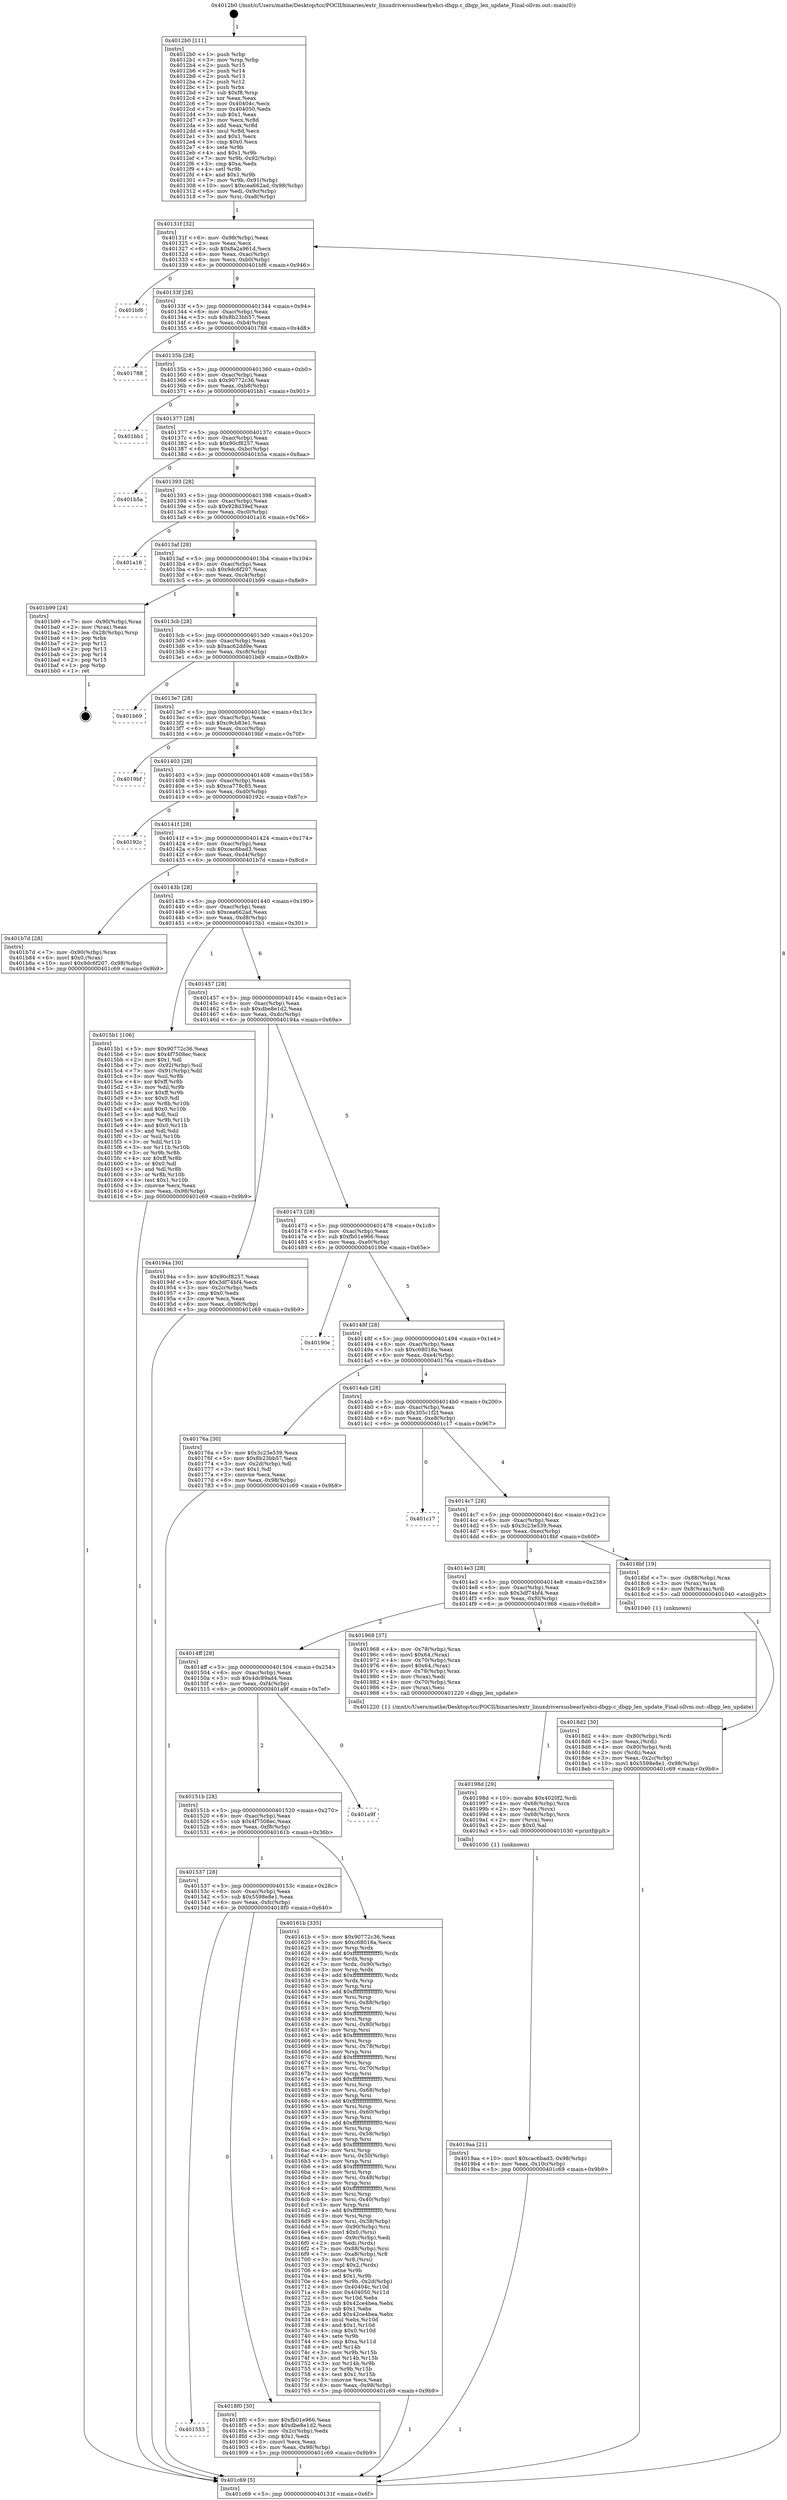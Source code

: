 digraph "0x4012b0" {
  label = "0x4012b0 (/mnt/c/Users/mathe/Desktop/tcc/POCII/binaries/extr_linuxdriversusbearlyehci-dbgp.c_dbgp_len_update_Final-ollvm.out::main(0))"
  labelloc = "t"
  node[shape=record]

  Entry [label="",width=0.3,height=0.3,shape=circle,fillcolor=black,style=filled]
  "0x40131f" [label="{
     0x40131f [32]\l
     | [instrs]\l
     &nbsp;&nbsp;0x40131f \<+6\>: mov -0x98(%rbp),%eax\l
     &nbsp;&nbsp;0x401325 \<+2\>: mov %eax,%ecx\l
     &nbsp;&nbsp;0x401327 \<+6\>: sub $0x8a2a961d,%ecx\l
     &nbsp;&nbsp;0x40132d \<+6\>: mov %eax,-0xac(%rbp)\l
     &nbsp;&nbsp;0x401333 \<+6\>: mov %ecx,-0xb0(%rbp)\l
     &nbsp;&nbsp;0x401339 \<+6\>: je 0000000000401bf6 \<main+0x946\>\l
  }"]
  "0x401bf6" [label="{
     0x401bf6\l
  }", style=dashed]
  "0x40133f" [label="{
     0x40133f [28]\l
     | [instrs]\l
     &nbsp;&nbsp;0x40133f \<+5\>: jmp 0000000000401344 \<main+0x94\>\l
     &nbsp;&nbsp;0x401344 \<+6\>: mov -0xac(%rbp),%eax\l
     &nbsp;&nbsp;0x40134a \<+5\>: sub $0x8b23bb57,%eax\l
     &nbsp;&nbsp;0x40134f \<+6\>: mov %eax,-0xb4(%rbp)\l
     &nbsp;&nbsp;0x401355 \<+6\>: je 0000000000401788 \<main+0x4d8\>\l
  }"]
  Exit [label="",width=0.3,height=0.3,shape=circle,fillcolor=black,style=filled,peripheries=2]
  "0x401788" [label="{
     0x401788\l
  }", style=dashed]
  "0x40135b" [label="{
     0x40135b [28]\l
     | [instrs]\l
     &nbsp;&nbsp;0x40135b \<+5\>: jmp 0000000000401360 \<main+0xb0\>\l
     &nbsp;&nbsp;0x401360 \<+6\>: mov -0xac(%rbp),%eax\l
     &nbsp;&nbsp;0x401366 \<+5\>: sub $0x90772c36,%eax\l
     &nbsp;&nbsp;0x40136b \<+6\>: mov %eax,-0xb8(%rbp)\l
     &nbsp;&nbsp;0x401371 \<+6\>: je 0000000000401bb1 \<main+0x901\>\l
  }"]
  "0x4019aa" [label="{
     0x4019aa [21]\l
     | [instrs]\l
     &nbsp;&nbsp;0x4019aa \<+10\>: movl $0xcac6bad3,-0x98(%rbp)\l
     &nbsp;&nbsp;0x4019b4 \<+6\>: mov %eax,-0x10c(%rbp)\l
     &nbsp;&nbsp;0x4019ba \<+5\>: jmp 0000000000401c69 \<main+0x9b9\>\l
  }"]
  "0x401bb1" [label="{
     0x401bb1\l
  }", style=dashed]
  "0x401377" [label="{
     0x401377 [28]\l
     | [instrs]\l
     &nbsp;&nbsp;0x401377 \<+5\>: jmp 000000000040137c \<main+0xcc\>\l
     &nbsp;&nbsp;0x40137c \<+6\>: mov -0xac(%rbp),%eax\l
     &nbsp;&nbsp;0x401382 \<+5\>: sub $0x90cf8257,%eax\l
     &nbsp;&nbsp;0x401387 \<+6\>: mov %eax,-0xbc(%rbp)\l
     &nbsp;&nbsp;0x40138d \<+6\>: je 0000000000401b5a \<main+0x8aa\>\l
  }"]
  "0x40198d" [label="{
     0x40198d [29]\l
     | [instrs]\l
     &nbsp;&nbsp;0x40198d \<+10\>: movabs $0x4020f2,%rdi\l
     &nbsp;&nbsp;0x401997 \<+4\>: mov -0x68(%rbp),%rcx\l
     &nbsp;&nbsp;0x40199b \<+2\>: mov %eax,(%rcx)\l
     &nbsp;&nbsp;0x40199d \<+4\>: mov -0x68(%rbp),%rcx\l
     &nbsp;&nbsp;0x4019a1 \<+2\>: mov (%rcx),%esi\l
     &nbsp;&nbsp;0x4019a3 \<+2\>: mov $0x0,%al\l
     &nbsp;&nbsp;0x4019a5 \<+5\>: call 0000000000401030 \<printf@plt\>\l
     | [calls]\l
     &nbsp;&nbsp;0x401030 \{1\} (unknown)\l
  }"]
  "0x401b5a" [label="{
     0x401b5a\l
  }", style=dashed]
  "0x401393" [label="{
     0x401393 [28]\l
     | [instrs]\l
     &nbsp;&nbsp;0x401393 \<+5\>: jmp 0000000000401398 \<main+0xe8\>\l
     &nbsp;&nbsp;0x401398 \<+6\>: mov -0xac(%rbp),%eax\l
     &nbsp;&nbsp;0x40139e \<+5\>: sub $0x928d39ef,%eax\l
     &nbsp;&nbsp;0x4013a3 \<+6\>: mov %eax,-0xc0(%rbp)\l
     &nbsp;&nbsp;0x4013a9 \<+6\>: je 0000000000401a16 \<main+0x766\>\l
  }"]
  "0x401553" [label="{
     0x401553\l
  }", style=dashed]
  "0x401a16" [label="{
     0x401a16\l
  }", style=dashed]
  "0x4013af" [label="{
     0x4013af [28]\l
     | [instrs]\l
     &nbsp;&nbsp;0x4013af \<+5\>: jmp 00000000004013b4 \<main+0x104\>\l
     &nbsp;&nbsp;0x4013b4 \<+6\>: mov -0xac(%rbp),%eax\l
     &nbsp;&nbsp;0x4013ba \<+5\>: sub $0x9dc6f207,%eax\l
     &nbsp;&nbsp;0x4013bf \<+6\>: mov %eax,-0xc4(%rbp)\l
     &nbsp;&nbsp;0x4013c5 \<+6\>: je 0000000000401b99 \<main+0x8e9\>\l
  }"]
  "0x4018f0" [label="{
     0x4018f0 [30]\l
     | [instrs]\l
     &nbsp;&nbsp;0x4018f0 \<+5\>: mov $0xfb01e966,%eax\l
     &nbsp;&nbsp;0x4018f5 \<+5\>: mov $0xdbe8e1d2,%ecx\l
     &nbsp;&nbsp;0x4018fa \<+3\>: mov -0x2c(%rbp),%edx\l
     &nbsp;&nbsp;0x4018fd \<+3\>: cmp $0x1,%edx\l
     &nbsp;&nbsp;0x401900 \<+3\>: cmovl %ecx,%eax\l
     &nbsp;&nbsp;0x401903 \<+6\>: mov %eax,-0x98(%rbp)\l
     &nbsp;&nbsp;0x401909 \<+5\>: jmp 0000000000401c69 \<main+0x9b9\>\l
  }"]
  "0x401b99" [label="{
     0x401b99 [24]\l
     | [instrs]\l
     &nbsp;&nbsp;0x401b99 \<+7\>: mov -0x90(%rbp),%rax\l
     &nbsp;&nbsp;0x401ba0 \<+2\>: mov (%rax),%eax\l
     &nbsp;&nbsp;0x401ba2 \<+4\>: lea -0x28(%rbp),%rsp\l
     &nbsp;&nbsp;0x401ba6 \<+1\>: pop %rbx\l
     &nbsp;&nbsp;0x401ba7 \<+2\>: pop %r12\l
     &nbsp;&nbsp;0x401ba9 \<+2\>: pop %r13\l
     &nbsp;&nbsp;0x401bab \<+2\>: pop %r14\l
     &nbsp;&nbsp;0x401bad \<+2\>: pop %r15\l
     &nbsp;&nbsp;0x401baf \<+1\>: pop %rbp\l
     &nbsp;&nbsp;0x401bb0 \<+1\>: ret\l
  }"]
  "0x4013cb" [label="{
     0x4013cb [28]\l
     | [instrs]\l
     &nbsp;&nbsp;0x4013cb \<+5\>: jmp 00000000004013d0 \<main+0x120\>\l
     &nbsp;&nbsp;0x4013d0 \<+6\>: mov -0xac(%rbp),%eax\l
     &nbsp;&nbsp;0x4013d6 \<+5\>: sub $0xac62dd9e,%eax\l
     &nbsp;&nbsp;0x4013db \<+6\>: mov %eax,-0xc8(%rbp)\l
     &nbsp;&nbsp;0x4013e1 \<+6\>: je 0000000000401b69 \<main+0x8b9\>\l
  }"]
  "0x4018d2" [label="{
     0x4018d2 [30]\l
     | [instrs]\l
     &nbsp;&nbsp;0x4018d2 \<+4\>: mov -0x80(%rbp),%rdi\l
     &nbsp;&nbsp;0x4018d6 \<+2\>: mov %eax,(%rdi)\l
     &nbsp;&nbsp;0x4018d8 \<+4\>: mov -0x80(%rbp),%rdi\l
     &nbsp;&nbsp;0x4018dc \<+2\>: mov (%rdi),%eax\l
     &nbsp;&nbsp;0x4018de \<+3\>: mov %eax,-0x2c(%rbp)\l
     &nbsp;&nbsp;0x4018e1 \<+10\>: movl $0x5598e8e1,-0x98(%rbp)\l
     &nbsp;&nbsp;0x4018eb \<+5\>: jmp 0000000000401c69 \<main+0x9b9\>\l
  }"]
  "0x401b69" [label="{
     0x401b69\l
  }", style=dashed]
  "0x4013e7" [label="{
     0x4013e7 [28]\l
     | [instrs]\l
     &nbsp;&nbsp;0x4013e7 \<+5\>: jmp 00000000004013ec \<main+0x13c\>\l
     &nbsp;&nbsp;0x4013ec \<+6\>: mov -0xac(%rbp),%eax\l
     &nbsp;&nbsp;0x4013f2 \<+5\>: sub $0xc9cb83e1,%eax\l
     &nbsp;&nbsp;0x4013f7 \<+6\>: mov %eax,-0xcc(%rbp)\l
     &nbsp;&nbsp;0x4013fd \<+6\>: je 00000000004019bf \<main+0x70f\>\l
  }"]
  "0x401537" [label="{
     0x401537 [28]\l
     | [instrs]\l
     &nbsp;&nbsp;0x401537 \<+5\>: jmp 000000000040153c \<main+0x28c\>\l
     &nbsp;&nbsp;0x40153c \<+6\>: mov -0xac(%rbp),%eax\l
     &nbsp;&nbsp;0x401542 \<+5\>: sub $0x5598e8e1,%eax\l
     &nbsp;&nbsp;0x401547 \<+6\>: mov %eax,-0xfc(%rbp)\l
     &nbsp;&nbsp;0x40154d \<+6\>: je 00000000004018f0 \<main+0x640\>\l
  }"]
  "0x4019bf" [label="{
     0x4019bf\l
  }", style=dashed]
  "0x401403" [label="{
     0x401403 [28]\l
     | [instrs]\l
     &nbsp;&nbsp;0x401403 \<+5\>: jmp 0000000000401408 \<main+0x158\>\l
     &nbsp;&nbsp;0x401408 \<+6\>: mov -0xac(%rbp),%eax\l
     &nbsp;&nbsp;0x40140e \<+5\>: sub $0xca778c85,%eax\l
     &nbsp;&nbsp;0x401413 \<+6\>: mov %eax,-0xd0(%rbp)\l
     &nbsp;&nbsp;0x401419 \<+6\>: je 000000000040192c \<main+0x67c\>\l
  }"]
  "0x40161b" [label="{
     0x40161b [335]\l
     | [instrs]\l
     &nbsp;&nbsp;0x40161b \<+5\>: mov $0x90772c36,%eax\l
     &nbsp;&nbsp;0x401620 \<+5\>: mov $0xc68018a,%ecx\l
     &nbsp;&nbsp;0x401625 \<+3\>: mov %rsp,%rdx\l
     &nbsp;&nbsp;0x401628 \<+4\>: add $0xfffffffffffffff0,%rdx\l
     &nbsp;&nbsp;0x40162c \<+3\>: mov %rdx,%rsp\l
     &nbsp;&nbsp;0x40162f \<+7\>: mov %rdx,-0x90(%rbp)\l
     &nbsp;&nbsp;0x401636 \<+3\>: mov %rsp,%rdx\l
     &nbsp;&nbsp;0x401639 \<+4\>: add $0xfffffffffffffff0,%rdx\l
     &nbsp;&nbsp;0x40163d \<+3\>: mov %rdx,%rsp\l
     &nbsp;&nbsp;0x401640 \<+3\>: mov %rsp,%rsi\l
     &nbsp;&nbsp;0x401643 \<+4\>: add $0xfffffffffffffff0,%rsi\l
     &nbsp;&nbsp;0x401647 \<+3\>: mov %rsi,%rsp\l
     &nbsp;&nbsp;0x40164a \<+7\>: mov %rsi,-0x88(%rbp)\l
     &nbsp;&nbsp;0x401651 \<+3\>: mov %rsp,%rsi\l
     &nbsp;&nbsp;0x401654 \<+4\>: add $0xfffffffffffffff0,%rsi\l
     &nbsp;&nbsp;0x401658 \<+3\>: mov %rsi,%rsp\l
     &nbsp;&nbsp;0x40165b \<+4\>: mov %rsi,-0x80(%rbp)\l
     &nbsp;&nbsp;0x40165f \<+3\>: mov %rsp,%rsi\l
     &nbsp;&nbsp;0x401662 \<+4\>: add $0xfffffffffffffff0,%rsi\l
     &nbsp;&nbsp;0x401666 \<+3\>: mov %rsi,%rsp\l
     &nbsp;&nbsp;0x401669 \<+4\>: mov %rsi,-0x78(%rbp)\l
     &nbsp;&nbsp;0x40166d \<+3\>: mov %rsp,%rsi\l
     &nbsp;&nbsp;0x401670 \<+4\>: add $0xfffffffffffffff0,%rsi\l
     &nbsp;&nbsp;0x401674 \<+3\>: mov %rsi,%rsp\l
     &nbsp;&nbsp;0x401677 \<+4\>: mov %rsi,-0x70(%rbp)\l
     &nbsp;&nbsp;0x40167b \<+3\>: mov %rsp,%rsi\l
     &nbsp;&nbsp;0x40167e \<+4\>: add $0xfffffffffffffff0,%rsi\l
     &nbsp;&nbsp;0x401682 \<+3\>: mov %rsi,%rsp\l
     &nbsp;&nbsp;0x401685 \<+4\>: mov %rsi,-0x68(%rbp)\l
     &nbsp;&nbsp;0x401689 \<+3\>: mov %rsp,%rsi\l
     &nbsp;&nbsp;0x40168c \<+4\>: add $0xfffffffffffffff0,%rsi\l
     &nbsp;&nbsp;0x401690 \<+3\>: mov %rsi,%rsp\l
     &nbsp;&nbsp;0x401693 \<+4\>: mov %rsi,-0x60(%rbp)\l
     &nbsp;&nbsp;0x401697 \<+3\>: mov %rsp,%rsi\l
     &nbsp;&nbsp;0x40169a \<+4\>: add $0xfffffffffffffff0,%rsi\l
     &nbsp;&nbsp;0x40169e \<+3\>: mov %rsi,%rsp\l
     &nbsp;&nbsp;0x4016a1 \<+4\>: mov %rsi,-0x58(%rbp)\l
     &nbsp;&nbsp;0x4016a5 \<+3\>: mov %rsp,%rsi\l
     &nbsp;&nbsp;0x4016a8 \<+4\>: add $0xfffffffffffffff0,%rsi\l
     &nbsp;&nbsp;0x4016ac \<+3\>: mov %rsi,%rsp\l
     &nbsp;&nbsp;0x4016af \<+4\>: mov %rsi,-0x50(%rbp)\l
     &nbsp;&nbsp;0x4016b3 \<+3\>: mov %rsp,%rsi\l
     &nbsp;&nbsp;0x4016b6 \<+4\>: add $0xfffffffffffffff0,%rsi\l
     &nbsp;&nbsp;0x4016ba \<+3\>: mov %rsi,%rsp\l
     &nbsp;&nbsp;0x4016bd \<+4\>: mov %rsi,-0x48(%rbp)\l
     &nbsp;&nbsp;0x4016c1 \<+3\>: mov %rsp,%rsi\l
     &nbsp;&nbsp;0x4016c4 \<+4\>: add $0xfffffffffffffff0,%rsi\l
     &nbsp;&nbsp;0x4016c8 \<+3\>: mov %rsi,%rsp\l
     &nbsp;&nbsp;0x4016cb \<+4\>: mov %rsi,-0x40(%rbp)\l
     &nbsp;&nbsp;0x4016cf \<+3\>: mov %rsp,%rsi\l
     &nbsp;&nbsp;0x4016d2 \<+4\>: add $0xfffffffffffffff0,%rsi\l
     &nbsp;&nbsp;0x4016d6 \<+3\>: mov %rsi,%rsp\l
     &nbsp;&nbsp;0x4016d9 \<+4\>: mov %rsi,-0x38(%rbp)\l
     &nbsp;&nbsp;0x4016dd \<+7\>: mov -0x90(%rbp),%rsi\l
     &nbsp;&nbsp;0x4016e4 \<+6\>: movl $0x0,(%rsi)\l
     &nbsp;&nbsp;0x4016ea \<+6\>: mov -0x9c(%rbp),%edi\l
     &nbsp;&nbsp;0x4016f0 \<+2\>: mov %edi,(%rdx)\l
     &nbsp;&nbsp;0x4016f2 \<+7\>: mov -0x88(%rbp),%rsi\l
     &nbsp;&nbsp;0x4016f9 \<+7\>: mov -0xa8(%rbp),%r8\l
     &nbsp;&nbsp;0x401700 \<+3\>: mov %r8,(%rsi)\l
     &nbsp;&nbsp;0x401703 \<+3\>: cmpl $0x2,(%rdx)\l
     &nbsp;&nbsp;0x401706 \<+4\>: setne %r9b\l
     &nbsp;&nbsp;0x40170a \<+4\>: and $0x1,%r9b\l
     &nbsp;&nbsp;0x40170e \<+4\>: mov %r9b,-0x2d(%rbp)\l
     &nbsp;&nbsp;0x401712 \<+8\>: mov 0x40404c,%r10d\l
     &nbsp;&nbsp;0x40171a \<+8\>: mov 0x404050,%r11d\l
     &nbsp;&nbsp;0x401722 \<+3\>: mov %r10d,%ebx\l
     &nbsp;&nbsp;0x401725 \<+6\>: sub $0x42ce4bea,%ebx\l
     &nbsp;&nbsp;0x40172b \<+3\>: sub $0x1,%ebx\l
     &nbsp;&nbsp;0x40172e \<+6\>: add $0x42ce4bea,%ebx\l
     &nbsp;&nbsp;0x401734 \<+4\>: imul %ebx,%r10d\l
     &nbsp;&nbsp;0x401738 \<+4\>: and $0x1,%r10d\l
     &nbsp;&nbsp;0x40173c \<+4\>: cmp $0x0,%r10d\l
     &nbsp;&nbsp;0x401740 \<+4\>: sete %r9b\l
     &nbsp;&nbsp;0x401744 \<+4\>: cmp $0xa,%r11d\l
     &nbsp;&nbsp;0x401748 \<+4\>: setl %r14b\l
     &nbsp;&nbsp;0x40174c \<+3\>: mov %r9b,%r15b\l
     &nbsp;&nbsp;0x40174f \<+3\>: and %r14b,%r15b\l
     &nbsp;&nbsp;0x401752 \<+3\>: xor %r14b,%r9b\l
     &nbsp;&nbsp;0x401755 \<+3\>: or %r9b,%r15b\l
     &nbsp;&nbsp;0x401758 \<+4\>: test $0x1,%r15b\l
     &nbsp;&nbsp;0x40175c \<+3\>: cmovne %ecx,%eax\l
     &nbsp;&nbsp;0x40175f \<+6\>: mov %eax,-0x98(%rbp)\l
     &nbsp;&nbsp;0x401765 \<+5\>: jmp 0000000000401c69 \<main+0x9b9\>\l
  }"]
  "0x40192c" [label="{
     0x40192c\l
  }", style=dashed]
  "0x40141f" [label="{
     0x40141f [28]\l
     | [instrs]\l
     &nbsp;&nbsp;0x40141f \<+5\>: jmp 0000000000401424 \<main+0x174\>\l
     &nbsp;&nbsp;0x401424 \<+6\>: mov -0xac(%rbp),%eax\l
     &nbsp;&nbsp;0x40142a \<+5\>: sub $0xcac6bad3,%eax\l
     &nbsp;&nbsp;0x40142f \<+6\>: mov %eax,-0xd4(%rbp)\l
     &nbsp;&nbsp;0x401435 \<+6\>: je 0000000000401b7d \<main+0x8cd\>\l
  }"]
  "0x40151b" [label="{
     0x40151b [28]\l
     | [instrs]\l
     &nbsp;&nbsp;0x40151b \<+5\>: jmp 0000000000401520 \<main+0x270\>\l
     &nbsp;&nbsp;0x401520 \<+6\>: mov -0xac(%rbp),%eax\l
     &nbsp;&nbsp;0x401526 \<+5\>: sub $0x4f7508ec,%eax\l
     &nbsp;&nbsp;0x40152b \<+6\>: mov %eax,-0xf8(%rbp)\l
     &nbsp;&nbsp;0x401531 \<+6\>: je 000000000040161b \<main+0x36b\>\l
  }"]
  "0x401b7d" [label="{
     0x401b7d [28]\l
     | [instrs]\l
     &nbsp;&nbsp;0x401b7d \<+7\>: mov -0x90(%rbp),%rax\l
     &nbsp;&nbsp;0x401b84 \<+6\>: movl $0x0,(%rax)\l
     &nbsp;&nbsp;0x401b8a \<+10\>: movl $0x9dc6f207,-0x98(%rbp)\l
     &nbsp;&nbsp;0x401b94 \<+5\>: jmp 0000000000401c69 \<main+0x9b9\>\l
  }"]
  "0x40143b" [label="{
     0x40143b [28]\l
     | [instrs]\l
     &nbsp;&nbsp;0x40143b \<+5\>: jmp 0000000000401440 \<main+0x190\>\l
     &nbsp;&nbsp;0x401440 \<+6\>: mov -0xac(%rbp),%eax\l
     &nbsp;&nbsp;0x401446 \<+5\>: sub $0xcea662ad,%eax\l
     &nbsp;&nbsp;0x40144b \<+6\>: mov %eax,-0xd8(%rbp)\l
     &nbsp;&nbsp;0x401451 \<+6\>: je 00000000004015b1 \<main+0x301\>\l
  }"]
  "0x401a9f" [label="{
     0x401a9f\l
  }", style=dashed]
  "0x4015b1" [label="{
     0x4015b1 [106]\l
     | [instrs]\l
     &nbsp;&nbsp;0x4015b1 \<+5\>: mov $0x90772c36,%eax\l
     &nbsp;&nbsp;0x4015b6 \<+5\>: mov $0x4f7508ec,%ecx\l
     &nbsp;&nbsp;0x4015bb \<+2\>: mov $0x1,%dl\l
     &nbsp;&nbsp;0x4015bd \<+7\>: mov -0x92(%rbp),%sil\l
     &nbsp;&nbsp;0x4015c4 \<+7\>: mov -0x91(%rbp),%dil\l
     &nbsp;&nbsp;0x4015cb \<+3\>: mov %sil,%r8b\l
     &nbsp;&nbsp;0x4015ce \<+4\>: xor $0xff,%r8b\l
     &nbsp;&nbsp;0x4015d2 \<+3\>: mov %dil,%r9b\l
     &nbsp;&nbsp;0x4015d5 \<+4\>: xor $0xff,%r9b\l
     &nbsp;&nbsp;0x4015d9 \<+3\>: xor $0x0,%dl\l
     &nbsp;&nbsp;0x4015dc \<+3\>: mov %r8b,%r10b\l
     &nbsp;&nbsp;0x4015df \<+4\>: and $0x0,%r10b\l
     &nbsp;&nbsp;0x4015e3 \<+3\>: and %dl,%sil\l
     &nbsp;&nbsp;0x4015e6 \<+3\>: mov %r9b,%r11b\l
     &nbsp;&nbsp;0x4015e9 \<+4\>: and $0x0,%r11b\l
     &nbsp;&nbsp;0x4015ed \<+3\>: and %dl,%dil\l
     &nbsp;&nbsp;0x4015f0 \<+3\>: or %sil,%r10b\l
     &nbsp;&nbsp;0x4015f3 \<+3\>: or %dil,%r11b\l
     &nbsp;&nbsp;0x4015f6 \<+3\>: xor %r11b,%r10b\l
     &nbsp;&nbsp;0x4015f9 \<+3\>: or %r9b,%r8b\l
     &nbsp;&nbsp;0x4015fc \<+4\>: xor $0xff,%r8b\l
     &nbsp;&nbsp;0x401600 \<+3\>: or $0x0,%dl\l
     &nbsp;&nbsp;0x401603 \<+3\>: and %dl,%r8b\l
     &nbsp;&nbsp;0x401606 \<+3\>: or %r8b,%r10b\l
     &nbsp;&nbsp;0x401609 \<+4\>: test $0x1,%r10b\l
     &nbsp;&nbsp;0x40160d \<+3\>: cmovne %ecx,%eax\l
     &nbsp;&nbsp;0x401610 \<+6\>: mov %eax,-0x98(%rbp)\l
     &nbsp;&nbsp;0x401616 \<+5\>: jmp 0000000000401c69 \<main+0x9b9\>\l
  }"]
  "0x401457" [label="{
     0x401457 [28]\l
     | [instrs]\l
     &nbsp;&nbsp;0x401457 \<+5\>: jmp 000000000040145c \<main+0x1ac\>\l
     &nbsp;&nbsp;0x40145c \<+6\>: mov -0xac(%rbp),%eax\l
     &nbsp;&nbsp;0x401462 \<+5\>: sub $0xdbe8e1d2,%eax\l
     &nbsp;&nbsp;0x401467 \<+6\>: mov %eax,-0xdc(%rbp)\l
     &nbsp;&nbsp;0x40146d \<+6\>: je 000000000040194a \<main+0x69a\>\l
  }"]
  "0x401c69" [label="{
     0x401c69 [5]\l
     | [instrs]\l
     &nbsp;&nbsp;0x401c69 \<+5\>: jmp 000000000040131f \<main+0x6f\>\l
  }"]
  "0x4012b0" [label="{
     0x4012b0 [111]\l
     | [instrs]\l
     &nbsp;&nbsp;0x4012b0 \<+1\>: push %rbp\l
     &nbsp;&nbsp;0x4012b1 \<+3\>: mov %rsp,%rbp\l
     &nbsp;&nbsp;0x4012b4 \<+2\>: push %r15\l
     &nbsp;&nbsp;0x4012b6 \<+2\>: push %r14\l
     &nbsp;&nbsp;0x4012b8 \<+2\>: push %r13\l
     &nbsp;&nbsp;0x4012ba \<+2\>: push %r12\l
     &nbsp;&nbsp;0x4012bc \<+1\>: push %rbx\l
     &nbsp;&nbsp;0x4012bd \<+7\>: sub $0xf8,%rsp\l
     &nbsp;&nbsp;0x4012c4 \<+2\>: xor %eax,%eax\l
     &nbsp;&nbsp;0x4012c6 \<+7\>: mov 0x40404c,%ecx\l
     &nbsp;&nbsp;0x4012cd \<+7\>: mov 0x404050,%edx\l
     &nbsp;&nbsp;0x4012d4 \<+3\>: sub $0x1,%eax\l
     &nbsp;&nbsp;0x4012d7 \<+3\>: mov %ecx,%r8d\l
     &nbsp;&nbsp;0x4012da \<+3\>: add %eax,%r8d\l
     &nbsp;&nbsp;0x4012dd \<+4\>: imul %r8d,%ecx\l
     &nbsp;&nbsp;0x4012e1 \<+3\>: and $0x1,%ecx\l
     &nbsp;&nbsp;0x4012e4 \<+3\>: cmp $0x0,%ecx\l
     &nbsp;&nbsp;0x4012e7 \<+4\>: sete %r9b\l
     &nbsp;&nbsp;0x4012eb \<+4\>: and $0x1,%r9b\l
     &nbsp;&nbsp;0x4012ef \<+7\>: mov %r9b,-0x92(%rbp)\l
     &nbsp;&nbsp;0x4012f6 \<+3\>: cmp $0xa,%edx\l
     &nbsp;&nbsp;0x4012f9 \<+4\>: setl %r9b\l
     &nbsp;&nbsp;0x4012fd \<+4\>: and $0x1,%r9b\l
     &nbsp;&nbsp;0x401301 \<+7\>: mov %r9b,-0x91(%rbp)\l
     &nbsp;&nbsp;0x401308 \<+10\>: movl $0xcea662ad,-0x98(%rbp)\l
     &nbsp;&nbsp;0x401312 \<+6\>: mov %edi,-0x9c(%rbp)\l
     &nbsp;&nbsp;0x401318 \<+7\>: mov %rsi,-0xa8(%rbp)\l
  }"]
  "0x4014ff" [label="{
     0x4014ff [28]\l
     | [instrs]\l
     &nbsp;&nbsp;0x4014ff \<+5\>: jmp 0000000000401504 \<main+0x254\>\l
     &nbsp;&nbsp;0x401504 \<+6\>: mov -0xac(%rbp),%eax\l
     &nbsp;&nbsp;0x40150a \<+5\>: sub $0x4dc89ad4,%eax\l
     &nbsp;&nbsp;0x40150f \<+6\>: mov %eax,-0xf4(%rbp)\l
     &nbsp;&nbsp;0x401515 \<+6\>: je 0000000000401a9f \<main+0x7ef\>\l
  }"]
  "0x40194a" [label="{
     0x40194a [30]\l
     | [instrs]\l
     &nbsp;&nbsp;0x40194a \<+5\>: mov $0x90cf8257,%eax\l
     &nbsp;&nbsp;0x40194f \<+5\>: mov $0x3df74bf4,%ecx\l
     &nbsp;&nbsp;0x401954 \<+3\>: mov -0x2c(%rbp),%edx\l
     &nbsp;&nbsp;0x401957 \<+3\>: cmp $0x0,%edx\l
     &nbsp;&nbsp;0x40195a \<+3\>: cmove %ecx,%eax\l
     &nbsp;&nbsp;0x40195d \<+6\>: mov %eax,-0x98(%rbp)\l
     &nbsp;&nbsp;0x401963 \<+5\>: jmp 0000000000401c69 \<main+0x9b9\>\l
  }"]
  "0x401473" [label="{
     0x401473 [28]\l
     | [instrs]\l
     &nbsp;&nbsp;0x401473 \<+5\>: jmp 0000000000401478 \<main+0x1c8\>\l
     &nbsp;&nbsp;0x401478 \<+6\>: mov -0xac(%rbp),%eax\l
     &nbsp;&nbsp;0x40147e \<+5\>: sub $0xfb01e966,%eax\l
     &nbsp;&nbsp;0x401483 \<+6\>: mov %eax,-0xe0(%rbp)\l
     &nbsp;&nbsp;0x401489 \<+6\>: je 000000000040190e \<main+0x65e\>\l
  }"]
  "0x401968" [label="{
     0x401968 [37]\l
     | [instrs]\l
     &nbsp;&nbsp;0x401968 \<+4\>: mov -0x78(%rbp),%rax\l
     &nbsp;&nbsp;0x40196c \<+6\>: movl $0x64,(%rax)\l
     &nbsp;&nbsp;0x401972 \<+4\>: mov -0x70(%rbp),%rax\l
     &nbsp;&nbsp;0x401976 \<+6\>: movl $0x64,(%rax)\l
     &nbsp;&nbsp;0x40197c \<+4\>: mov -0x78(%rbp),%rax\l
     &nbsp;&nbsp;0x401980 \<+2\>: mov (%rax),%edi\l
     &nbsp;&nbsp;0x401982 \<+4\>: mov -0x70(%rbp),%rax\l
     &nbsp;&nbsp;0x401986 \<+2\>: mov (%rax),%esi\l
     &nbsp;&nbsp;0x401988 \<+5\>: call 0000000000401220 \<dbgp_len_update\>\l
     | [calls]\l
     &nbsp;&nbsp;0x401220 \{1\} (/mnt/c/Users/mathe/Desktop/tcc/POCII/binaries/extr_linuxdriversusbearlyehci-dbgp.c_dbgp_len_update_Final-ollvm.out::dbgp_len_update)\l
  }"]
  "0x40190e" [label="{
     0x40190e\l
  }", style=dashed]
  "0x40148f" [label="{
     0x40148f [28]\l
     | [instrs]\l
     &nbsp;&nbsp;0x40148f \<+5\>: jmp 0000000000401494 \<main+0x1e4\>\l
     &nbsp;&nbsp;0x401494 \<+6\>: mov -0xac(%rbp),%eax\l
     &nbsp;&nbsp;0x40149a \<+5\>: sub $0xc68018a,%eax\l
     &nbsp;&nbsp;0x40149f \<+6\>: mov %eax,-0xe4(%rbp)\l
     &nbsp;&nbsp;0x4014a5 \<+6\>: je 000000000040176a \<main+0x4ba\>\l
  }"]
  "0x4014e3" [label="{
     0x4014e3 [28]\l
     | [instrs]\l
     &nbsp;&nbsp;0x4014e3 \<+5\>: jmp 00000000004014e8 \<main+0x238\>\l
     &nbsp;&nbsp;0x4014e8 \<+6\>: mov -0xac(%rbp),%eax\l
     &nbsp;&nbsp;0x4014ee \<+5\>: sub $0x3df74bf4,%eax\l
     &nbsp;&nbsp;0x4014f3 \<+6\>: mov %eax,-0xf0(%rbp)\l
     &nbsp;&nbsp;0x4014f9 \<+6\>: je 0000000000401968 \<main+0x6b8\>\l
  }"]
  "0x40176a" [label="{
     0x40176a [30]\l
     | [instrs]\l
     &nbsp;&nbsp;0x40176a \<+5\>: mov $0x3c23e539,%eax\l
     &nbsp;&nbsp;0x40176f \<+5\>: mov $0x8b23bb57,%ecx\l
     &nbsp;&nbsp;0x401774 \<+3\>: mov -0x2d(%rbp),%dl\l
     &nbsp;&nbsp;0x401777 \<+3\>: test $0x1,%dl\l
     &nbsp;&nbsp;0x40177a \<+3\>: cmovne %ecx,%eax\l
     &nbsp;&nbsp;0x40177d \<+6\>: mov %eax,-0x98(%rbp)\l
     &nbsp;&nbsp;0x401783 \<+5\>: jmp 0000000000401c69 \<main+0x9b9\>\l
  }"]
  "0x4014ab" [label="{
     0x4014ab [28]\l
     | [instrs]\l
     &nbsp;&nbsp;0x4014ab \<+5\>: jmp 00000000004014b0 \<main+0x200\>\l
     &nbsp;&nbsp;0x4014b0 \<+6\>: mov -0xac(%rbp),%eax\l
     &nbsp;&nbsp;0x4014b6 \<+5\>: sub $0x305c1f2f,%eax\l
     &nbsp;&nbsp;0x4014bb \<+6\>: mov %eax,-0xe8(%rbp)\l
     &nbsp;&nbsp;0x4014c1 \<+6\>: je 0000000000401c17 \<main+0x967\>\l
  }"]
  "0x4018bf" [label="{
     0x4018bf [19]\l
     | [instrs]\l
     &nbsp;&nbsp;0x4018bf \<+7\>: mov -0x88(%rbp),%rax\l
     &nbsp;&nbsp;0x4018c6 \<+3\>: mov (%rax),%rax\l
     &nbsp;&nbsp;0x4018c9 \<+4\>: mov 0x8(%rax),%rdi\l
     &nbsp;&nbsp;0x4018cd \<+5\>: call 0000000000401040 \<atoi@plt\>\l
     | [calls]\l
     &nbsp;&nbsp;0x401040 \{1\} (unknown)\l
  }"]
  "0x401c17" [label="{
     0x401c17\l
  }", style=dashed]
  "0x4014c7" [label="{
     0x4014c7 [28]\l
     | [instrs]\l
     &nbsp;&nbsp;0x4014c7 \<+5\>: jmp 00000000004014cc \<main+0x21c\>\l
     &nbsp;&nbsp;0x4014cc \<+6\>: mov -0xac(%rbp),%eax\l
     &nbsp;&nbsp;0x4014d2 \<+5\>: sub $0x3c23e539,%eax\l
     &nbsp;&nbsp;0x4014d7 \<+6\>: mov %eax,-0xec(%rbp)\l
     &nbsp;&nbsp;0x4014dd \<+6\>: je 00000000004018bf \<main+0x60f\>\l
  }"]
  Entry -> "0x4012b0" [label=" 1"]
  "0x40131f" -> "0x401bf6" [label=" 0"]
  "0x40131f" -> "0x40133f" [label=" 9"]
  "0x401b99" -> Exit [label=" 1"]
  "0x40133f" -> "0x401788" [label=" 0"]
  "0x40133f" -> "0x40135b" [label=" 9"]
  "0x401b7d" -> "0x401c69" [label=" 1"]
  "0x40135b" -> "0x401bb1" [label=" 0"]
  "0x40135b" -> "0x401377" [label=" 9"]
  "0x4019aa" -> "0x401c69" [label=" 1"]
  "0x401377" -> "0x401b5a" [label=" 0"]
  "0x401377" -> "0x401393" [label=" 9"]
  "0x40198d" -> "0x4019aa" [label=" 1"]
  "0x401393" -> "0x401a16" [label=" 0"]
  "0x401393" -> "0x4013af" [label=" 9"]
  "0x401968" -> "0x40198d" [label=" 1"]
  "0x4013af" -> "0x401b99" [label=" 1"]
  "0x4013af" -> "0x4013cb" [label=" 8"]
  "0x40194a" -> "0x401c69" [label=" 1"]
  "0x4013cb" -> "0x401b69" [label=" 0"]
  "0x4013cb" -> "0x4013e7" [label=" 8"]
  "0x401537" -> "0x401553" [label=" 0"]
  "0x4013e7" -> "0x4019bf" [label=" 0"]
  "0x4013e7" -> "0x401403" [label=" 8"]
  "0x4018f0" -> "0x401c69" [label=" 1"]
  "0x401403" -> "0x40192c" [label=" 0"]
  "0x401403" -> "0x40141f" [label=" 8"]
  "0x4018d2" -> "0x401c69" [label=" 1"]
  "0x40141f" -> "0x401b7d" [label=" 1"]
  "0x40141f" -> "0x40143b" [label=" 7"]
  "0x40176a" -> "0x401c69" [label=" 1"]
  "0x40143b" -> "0x4015b1" [label=" 1"]
  "0x40143b" -> "0x401457" [label=" 6"]
  "0x4015b1" -> "0x401c69" [label=" 1"]
  "0x4012b0" -> "0x40131f" [label=" 1"]
  "0x401c69" -> "0x40131f" [label=" 8"]
  "0x40161b" -> "0x401c69" [label=" 1"]
  "0x401457" -> "0x40194a" [label=" 1"]
  "0x401457" -> "0x401473" [label=" 5"]
  "0x40151b" -> "0x401537" [label=" 1"]
  "0x401473" -> "0x40190e" [label=" 0"]
  "0x401473" -> "0x40148f" [label=" 5"]
  "0x40151b" -> "0x40161b" [label=" 1"]
  "0x40148f" -> "0x40176a" [label=" 1"]
  "0x40148f" -> "0x4014ab" [label=" 4"]
  "0x4014ff" -> "0x40151b" [label=" 2"]
  "0x4014ab" -> "0x401c17" [label=" 0"]
  "0x4014ab" -> "0x4014c7" [label=" 4"]
  "0x4014ff" -> "0x401a9f" [label=" 0"]
  "0x4014c7" -> "0x4018bf" [label=" 1"]
  "0x4014c7" -> "0x4014e3" [label=" 3"]
  "0x4018bf" -> "0x4018d2" [label=" 1"]
  "0x4014e3" -> "0x401968" [label=" 1"]
  "0x4014e3" -> "0x4014ff" [label=" 2"]
  "0x401537" -> "0x4018f0" [label=" 1"]
}

